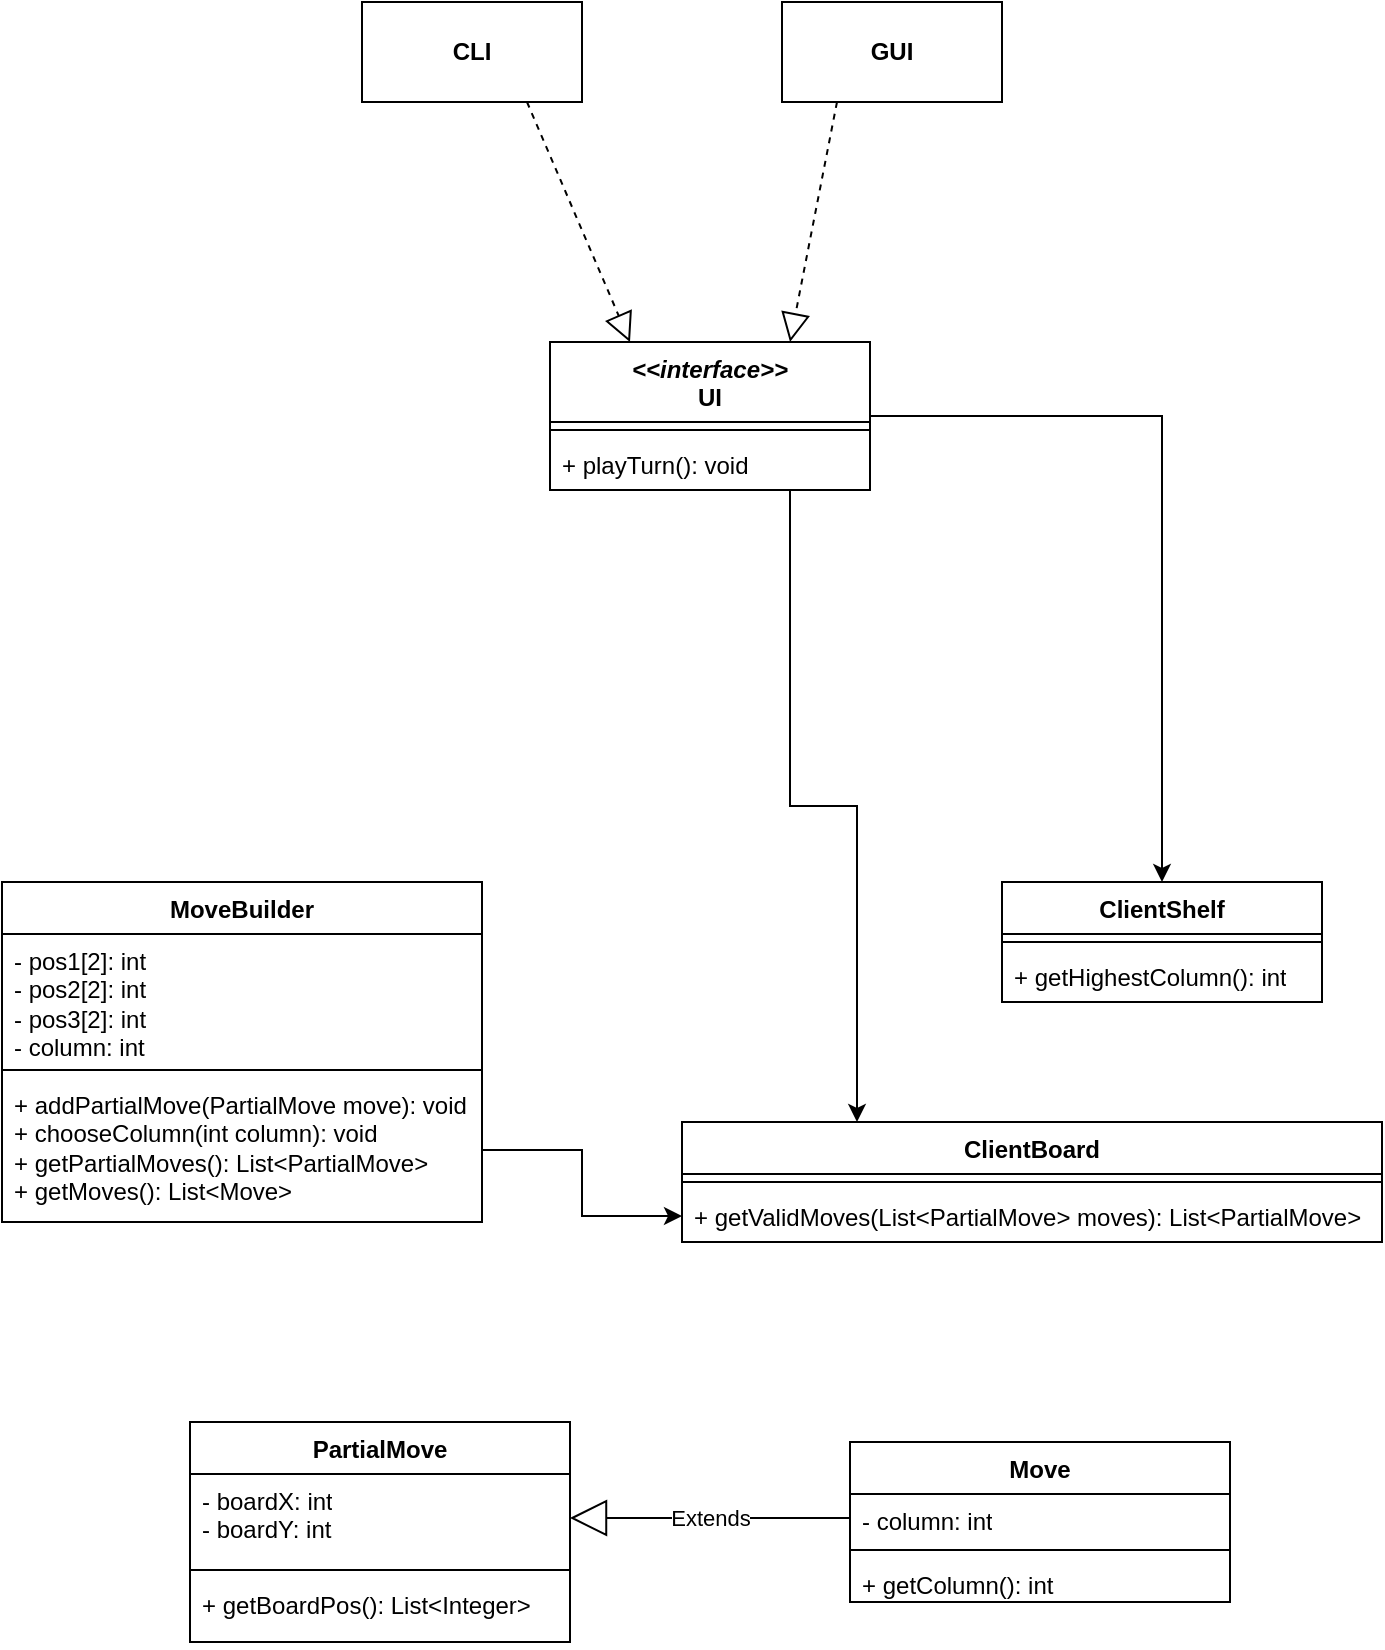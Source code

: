 <mxfile version="21.0.6" type="device"><diagram id="C5RBs43oDa-KdzZeNtuy" name="Page-1"><mxGraphModel dx="1434" dy="774" grid="1" gridSize="10" guides="1" tooltips="1" connect="1" arrows="1" fold="1" page="1" pageScale="1" pageWidth="827" pageHeight="1169" math="0" shadow="0"><root><mxCell id="WIyWlLk6GJQsqaUBKTNV-0"/><mxCell id="WIyWlLk6GJQsqaUBKTNV-1" parent="WIyWlLk6GJQsqaUBKTNV-0"/><mxCell id="PBz86Avd5zYF3KYEBey_-32" style="edgeStyle=orthogonalEdgeStyle;rounded=0;orthogonalLoop=1;jettySize=auto;html=1;exitX=0.75;exitY=1;exitDx=0;exitDy=0;entryX=0.25;entryY=0;entryDx=0;entryDy=0;" parent="WIyWlLk6GJQsqaUBKTNV-1" source="PBz86Avd5zYF3KYEBey_-0" target="PBz86Avd5zYF3KYEBey_-17" edge="1"><mxGeometry relative="1" as="geometry"/></mxCell><mxCell id="PBz86Avd5zYF3KYEBey_-33" style="edgeStyle=orthogonalEdgeStyle;rounded=0;orthogonalLoop=1;jettySize=auto;html=1;exitX=1;exitY=0.5;exitDx=0;exitDy=0;entryX=0.5;entryY=0;entryDx=0;entryDy=0;" parent="WIyWlLk6GJQsqaUBKTNV-1" source="PBz86Avd5zYF3KYEBey_-0" target="PBz86Avd5zYF3KYEBey_-13" edge="1"><mxGeometry relative="1" as="geometry"/></mxCell><mxCell id="PBz86Avd5zYF3KYEBey_-0" value="&lt;div&gt;&lt;i&gt;&amp;lt;&amp;lt;interface&amp;gt;&amp;gt;&lt;/i&gt;&lt;br&gt;&lt;/div&gt;&lt;div&gt;UI&lt;/div&gt;" style="swimlane;fontStyle=1;align=center;verticalAlign=top;childLayout=stackLayout;horizontal=1;startSize=40;horizontalStack=0;resizeParent=1;resizeParentMax=0;resizeLast=0;collapsible=1;marginBottom=0;whiteSpace=wrap;html=1;" parent="WIyWlLk6GJQsqaUBKTNV-1" vertex="1"><mxGeometry x="334" y="330" width="160" height="74" as="geometry"/></mxCell><mxCell id="PBz86Avd5zYF3KYEBey_-2" value="" style="line;strokeWidth=1;fillColor=none;align=left;verticalAlign=middle;spacingTop=-1;spacingLeft=3;spacingRight=3;rotatable=0;labelPosition=right;points=[];portConstraint=eastwest;strokeColor=inherit;" parent="PBz86Avd5zYF3KYEBey_-0" vertex="1"><mxGeometry y="40" width="160" height="8" as="geometry"/></mxCell><mxCell id="PBz86Avd5zYF3KYEBey_-3" value="+ playTurn(): void" style="text;strokeColor=none;fillColor=none;align=left;verticalAlign=top;spacingLeft=4;spacingRight=4;overflow=hidden;rotatable=0;points=[[0,0.5],[1,0.5]];portConstraint=eastwest;whiteSpace=wrap;html=1;" parent="PBz86Avd5zYF3KYEBey_-0" vertex="1"><mxGeometry y="48" width="160" height="26" as="geometry"/></mxCell><mxCell id="PBz86Avd5zYF3KYEBey_-8" value="&lt;div&gt;MoveBuilder&lt;/div&gt;" style="swimlane;fontStyle=1;align=center;verticalAlign=top;childLayout=stackLayout;horizontal=1;startSize=26;horizontalStack=0;resizeParent=1;resizeParentMax=0;resizeLast=0;collapsible=1;marginBottom=0;whiteSpace=wrap;html=1;" parent="WIyWlLk6GJQsqaUBKTNV-1" vertex="1"><mxGeometry x="60" y="600" width="240" height="170" as="geometry"/></mxCell><mxCell id="PBz86Avd5zYF3KYEBey_-9" value="&lt;div&gt;- pos1[2]: int&lt;/div&gt;&lt;div&gt;- pos2[2]: int&lt;/div&gt;&lt;div&gt;- pos3[2]: int&lt;/div&gt;&lt;div&gt;- column: int&lt;br&gt;&lt;/div&gt;" style="text;strokeColor=none;fillColor=none;align=left;verticalAlign=top;spacingLeft=4;spacingRight=4;overflow=hidden;rotatable=0;points=[[0,0.5],[1,0.5]];portConstraint=eastwest;whiteSpace=wrap;html=1;" parent="PBz86Avd5zYF3KYEBey_-8" vertex="1"><mxGeometry y="26" width="240" height="64" as="geometry"/></mxCell><mxCell id="PBz86Avd5zYF3KYEBey_-10" value="" style="line;strokeWidth=1;fillColor=none;align=left;verticalAlign=middle;spacingTop=-1;spacingLeft=3;spacingRight=3;rotatable=0;labelPosition=right;points=[];portConstraint=eastwest;strokeColor=inherit;" parent="PBz86Avd5zYF3KYEBey_-8" vertex="1"><mxGeometry y="90" width="240" height="8" as="geometry"/></mxCell><mxCell id="PBz86Avd5zYF3KYEBey_-11" value="&lt;div&gt;+ addPartialMove(PartialMove move): void&lt;/div&gt;&lt;div&gt;+ chooseColumn(int column): void&lt;br&gt;&lt;/div&gt;&lt;div&gt;+ getPartialMoves(): List&amp;lt;PartialMove&amp;gt;&lt;/div&gt;&lt;div&gt;+ getMoves(): List&amp;lt;Move&amp;gt;&lt;br&gt;&lt;/div&gt;" style="text;strokeColor=none;fillColor=none;align=left;verticalAlign=top;spacingLeft=4;spacingRight=4;overflow=hidden;rotatable=0;points=[[0,0.5],[1,0.5]];portConstraint=eastwest;whiteSpace=wrap;html=1;" parent="PBz86Avd5zYF3KYEBey_-8" vertex="1"><mxGeometry y="98" width="240" height="72" as="geometry"/></mxCell><mxCell id="PBz86Avd5zYF3KYEBey_-13" value="ClientShelf" style="swimlane;fontStyle=1;align=center;verticalAlign=top;childLayout=stackLayout;horizontal=1;startSize=26;horizontalStack=0;resizeParent=1;resizeParentMax=0;resizeLast=0;collapsible=1;marginBottom=0;whiteSpace=wrap;html=1;" parent="WIyWlLk6GJQsqaUBKTNV-1" vertex="1"><mxGeometry x="560" y="600" width="160" height="60" as="geometry"/></mxCell><mxCell id="PBz86Avd5zYF3KYEBey_-15" value="" style="line;strokeWidth=1;fillColor=none;align=left;verticalAlign=middle;spacingTop=-1;spacingLeft=3;spacingRight=3;rotatable=0;labelPosition=right;points=[];portConstraint=eastwest;strokeColor=inherit;" parent="PBz86Avd5zYF3KYEBey_-13" vertex="1"><mxGeometry y="26" width="160" height="8" as="geometry"/></mxCell><mxCell id="PBz86Avd5zYF3KYEBey_-16" value="+ getHighestColumn(): int" style="text;strokeColor=none;fillColor=none;align=left;verticalAlign=top;spacingLeft=4;spacingRight=4;overflow=hidden;rotatable=0;points=[[0,0.5],[1,0.5]];portConstraint=eastwest;whiteSpace=wrap;html=1;" parent="PBz86Avd5zYF3KYEBey_-13" vertex="1"><mxGeometry y="34" width="160" height="26" as="geometry"/></mxCell><mxCell id="PBz86Avd5zYF3KYEBey_-17" value="ClientBoard" style="swimlane;fontStyle=1;align=center;verticalAlign=top;childLayout=stackLayout;horizontal=1;startSize=26;horizontalStack=0;resizeParent=1;resizeParentMax=0;resizeLast=0;collapsible=1;marginBottom=0;whiteSpace=wrap;html=1;" parent="WIyWlLk6GJQsqaUBKTNV-1" vertex="1"><mxGeometry x="400" y="720" width="350" height="60" as="geometry"/></mxCell><mxCell id="PBz86Avd5zYF3KYEBey_-19" value="" style="line;strokeWidth=1;fillColor=none;align=left;verticalAlign=middle;spacingTop=-1;spacingLeft=3;spacingRight=3;rotatable=0;labelPosition=right;points=[];portConstraint=eastwest;strokeColor=inherit;" parent="PBz86Avd5zYF3KYEBey_-17" vertex="1"><mxGeometry y="26" width="350" height="8" as="geometry"/></mxCell><mxCell id="PBz86Avd5zYF3KYEBey_-20" value="+ getValidMoves(List&amp;lt;PartialMove&amp;gt; moves): List&amp;lt;PartialMove&amp;gt;" style="text;strokeColor=none;fillColor=none;align=left;verticalAlign=top;spacingLeft=4;spacingRight=4;overflow=hidden;rotatable=0;points=[[0,0.5],[1,0.5]];portConstraint=eastwest;whiteSpace=wrap;html=1;" parent="PBz86Avd5zYF3KYEBey_-17" vertex="1"><mxGeometry y="34" width="350" height="26" as="geometry"/></mxCell><mxCell id="PBz86Avd5zYF3KYEBey_-27" value="&lt;b&gt;CLI&lt;/b&gt;" style="html=1;whiteSpace=wrap;" parent="WIyWlLk6GJQsqaUBKTNV-1" vertex="1"><mxGeometry x="240" y="160" width="110" height="50" as="geometry"/></mxCell><mxCell id="PBz86Avd5zYF3KYEBey_-28" value="&lt;b&gt;GUI&lt;/b&gt;" style="html=1;whiteSpace=wrap;" parent="WIyWlLk6GJQsqaUBKTNV-1" vertex="1"><mxGeometry x="450" y="160" width="110" height="50" as="geometry"/></mxCell><mxCell id="PBz86Avd5zYF3KYEBey_-34" style="edgeStyle=orthogonalEdgeStyle;rounded=0;orthogonalLoop=1;jettySize=auto;html=1;exitX=1;exitY=0.5;exitDx=0;exitDy=0;entryX=0;entryY=0.5;entryDx=0;entryDy=0;" parent="WIyWlLk6GJQsqaUBKTNV-1" source="PBz86Avd5zYF3KYEBey_-11" target="PBz86Avd5zYF3KYEBey_-20" edge="1"><mxGeometry relative="1" as="geometry"/></mxCell><mxCell id="PBz86Avd5zYF3KYEBey_-37" value="" style="endArrow=block;dashed=1;endFill=0;endSize=12;html=1;rounded=0;exitX=0.75;exitY=1;exitDx=0;exitDy=0;entryX=0.25;entryY=0;entryDx=0;entryDy=0;" parent="WIyWlLk6GJQsqaUBKTNV-1" source="PBz86Avd5zYF3KYEBey_-27" target="PBz86Avd5zYF3KYEBey_-0" edge="1"><mxGeometry width="160" relative="1" as="geometry"><mxPoint x="340" y="460" as="sourcePoint"/><mxPoint x="500" y="460" as="targetPoint"/></mxGeometry></mxCell><mxCell id="PBz86Avd5zYF3KYEBey_-38" value="" style="endArrow=block;dashed=1;endFill=0;endSize=12;html=1;rounded=0;exitX=0.25;exitY=1;exitDx=0;exitDy=0;entryX=0.75;entryY=0;entryDx=0;entryDy=0;" parent="WIyWlLk6GJQsqaUBKTNV-1" source="PBz86Avd5zYF3KYEBey_-28" target="PBz86Avd5zYF3KYEBey_-0" edge="1"><mxGeometry width="160" relative="1" as="geometry"><mxPoint x="340" y="460" as="sourcePoint"/><mxPoint x="500" y="460" as="targetPoint"/></mxGeometry></mxCell><mxCell id="Qh_DjzR3gT08Fa8jtnxe-0" value="Move" style="swimlane;fontStyle=1;align=center;verticalAlign=top;childLayout=stackLayout;horizontal=1;startSize=26;horizontalStack=0;resizeParent=1;resizeParentMax=0;resizeLast=0;collapsible=1;marginBottom=0;whiteSpace=wrap;html=1;" vertex="1" parent="WIyWlLk6GJQsqaUBKTNV-1"><mxGeometry x="484" y="880" width="190" height="80" as="geometry"/></mxCell><mxCell id="Qh_DjzR3gT08Fa8jtnxe-1" value="&lt;div&gt;- column: int&lt;br&gt;&lt;/div&gt;" style="text;strokeColor=none;fillColor=none;align=left;verticalAlign=top;spacingLeft=4;spacingRight=4;overflow=hidden;rotatable=0;points=[[0,0.5],[1,0.5]];portConstraint=eastwest;whiteSpace=wrap;html=1;" vertex="1" parent="Qh_DjzR3gT08Fa8jtnxe-0"><mxGeometry y="26" width="190" height="24" as="geometry"/></mxCell><mxCell id="Qh_DjzR3gT08Fa8jtnxe-2" value="" style="line;strokeWidth=1;fillColor=none;align=left;verticalAlign=middle;spacingTop=-1;spacingLeft=3;spacingRight=3;rotatable=0;labelPosition=right;points=[];portConstraint=eastwest;strokeColor=inherit;" vertex="1" parent="Qh_DjzR3gT08Fa8jtnxe-0"><mxGeometry y="50" width="190" height="8" as="geometry"/></mxCell><mxCell id="Qh_DjzR3gT08Fa8jtnxe-3" value="&lt;div&gt;+ getColumn(): int&lt;br&gt;&lt;/div&gt;" style="text;strokeColor=none;fillColor=none;align=left;verticalAlign=top;spacingLeft=4;spacingRight=4;overflow=hidden;rotatable=0;points=[[0,0.5],[1,0.5]];portConstraint=eastwest;whiteSpace=wrap;html=1;" vertex="1" parent="Qh_DjzR3gT08Fa8jtnxe-0"><mxGeometry y="58" width="190" height="22" as="geometry"/></mxCell><mxCell id="Qh_DjzR3gT08Fa8jtnxe-5" value="PartialMove" style="swimlane;fontStyle=1;align=center;verticalAlign=top;childLayout=stackLayout;horizontal=1;startSize=26;horizontalStack=0;resizeParent=1;resizeParentMax=0;resizeLast=0;collapsible=1;marginBottom=0;whiteSpace=wrap;html=1;" vertex="1" parent="WIyWlLk6GJQsqaUBKTNV-1"><mxGeometry x="154" y="870" width="190" height="110" as="geometry"/></mxCell><mxCell id="Qh_DjzR3gT08Fa8jtnxe-6" value="&lt;div&gt;- boardX: int&lt;/div&gt;&lt;div&gt;- boardY: int&lt;/div&gt;" style="text;strokeColor=none;fillColor=none;align=left;verticalAlign=top;spacingLeft=4;spacingRight=4;overflow=hidden;rotatable=0;points=[[0,0.5],[1,0.5]];portConstraint=eastwest;whiteSpace=wrap;html=1;" vertex="1" parent="Qh_DjzR3gT08Fa8jtnxe-5"><mxGeometry y="26" width="190" height="44" as="geometry"/></mxCell><mxCell id="Qh_DjzR3gT08Fa8jtnxe-7" value="" style="line;strokeWidth=1;fillColor=none;align=left;verticalAlign=middle;spacingTop=-1;spacingLeft=3;spacingRight=3;rotatable=0;labelPosition=right;points=[];portConstraint=eastwest;strokeColor=inherit;" vertex="1" parent="Qh_DjzR3gT08Fa8jtnxe-5"><mxGeometry y="70" width="190" height="8" as="geometry"/></mxCell><mxCell id="Qh_DjzR3gT08Fa8jtnxe-8" value="&lt;div&gt;+ getBoardPos(): List&amp;lt;Integer&amp;gt;&lt;/div&gt;" style="text;strokeColor=none;fillColor=none;align=left;verticalAlign=top;spacingLeft=4;spacingRight=4;overflow=hidden;rotatable=0;points=[[0,0.5],[1,0.5]];portConstraint=eastwest;whiteSpace=wrap;html=1;" vertex="1" parent="Qh_DjzR3gT08Fa8jtnxe-5"><mxGeometry y="78" width="190" height="32" as="geometry"/></mxCell><mxCell id="Qh_DjzR3gT08Fa8jtnxe-9" value="Extends" style="endArrow=block;endSize=16;endFill=0;html=1;rounded=0;exitX=0;exitY=0.5;exitDx=0;exitDy=0;entryX=1;entryY=0.5;entryDx=0;entryDy=0;" edge="1" parent="WIyWlLk6GJQsqaUBKTNV-1" source="Qh_DjzR3gT08Fa8jtnxe-1" target="Qh_DjzR3gT08Fa8jtnxe-6"><mxGeometry width="160" relative="1" as="geometry"><mxPoint x="414" y="950" as="sourcePoint"/><mxPoint x="574" y="950" as="targetPoint"/></mxGeometry></mxCell></root></mxGraphModel></diagram></mxfile>